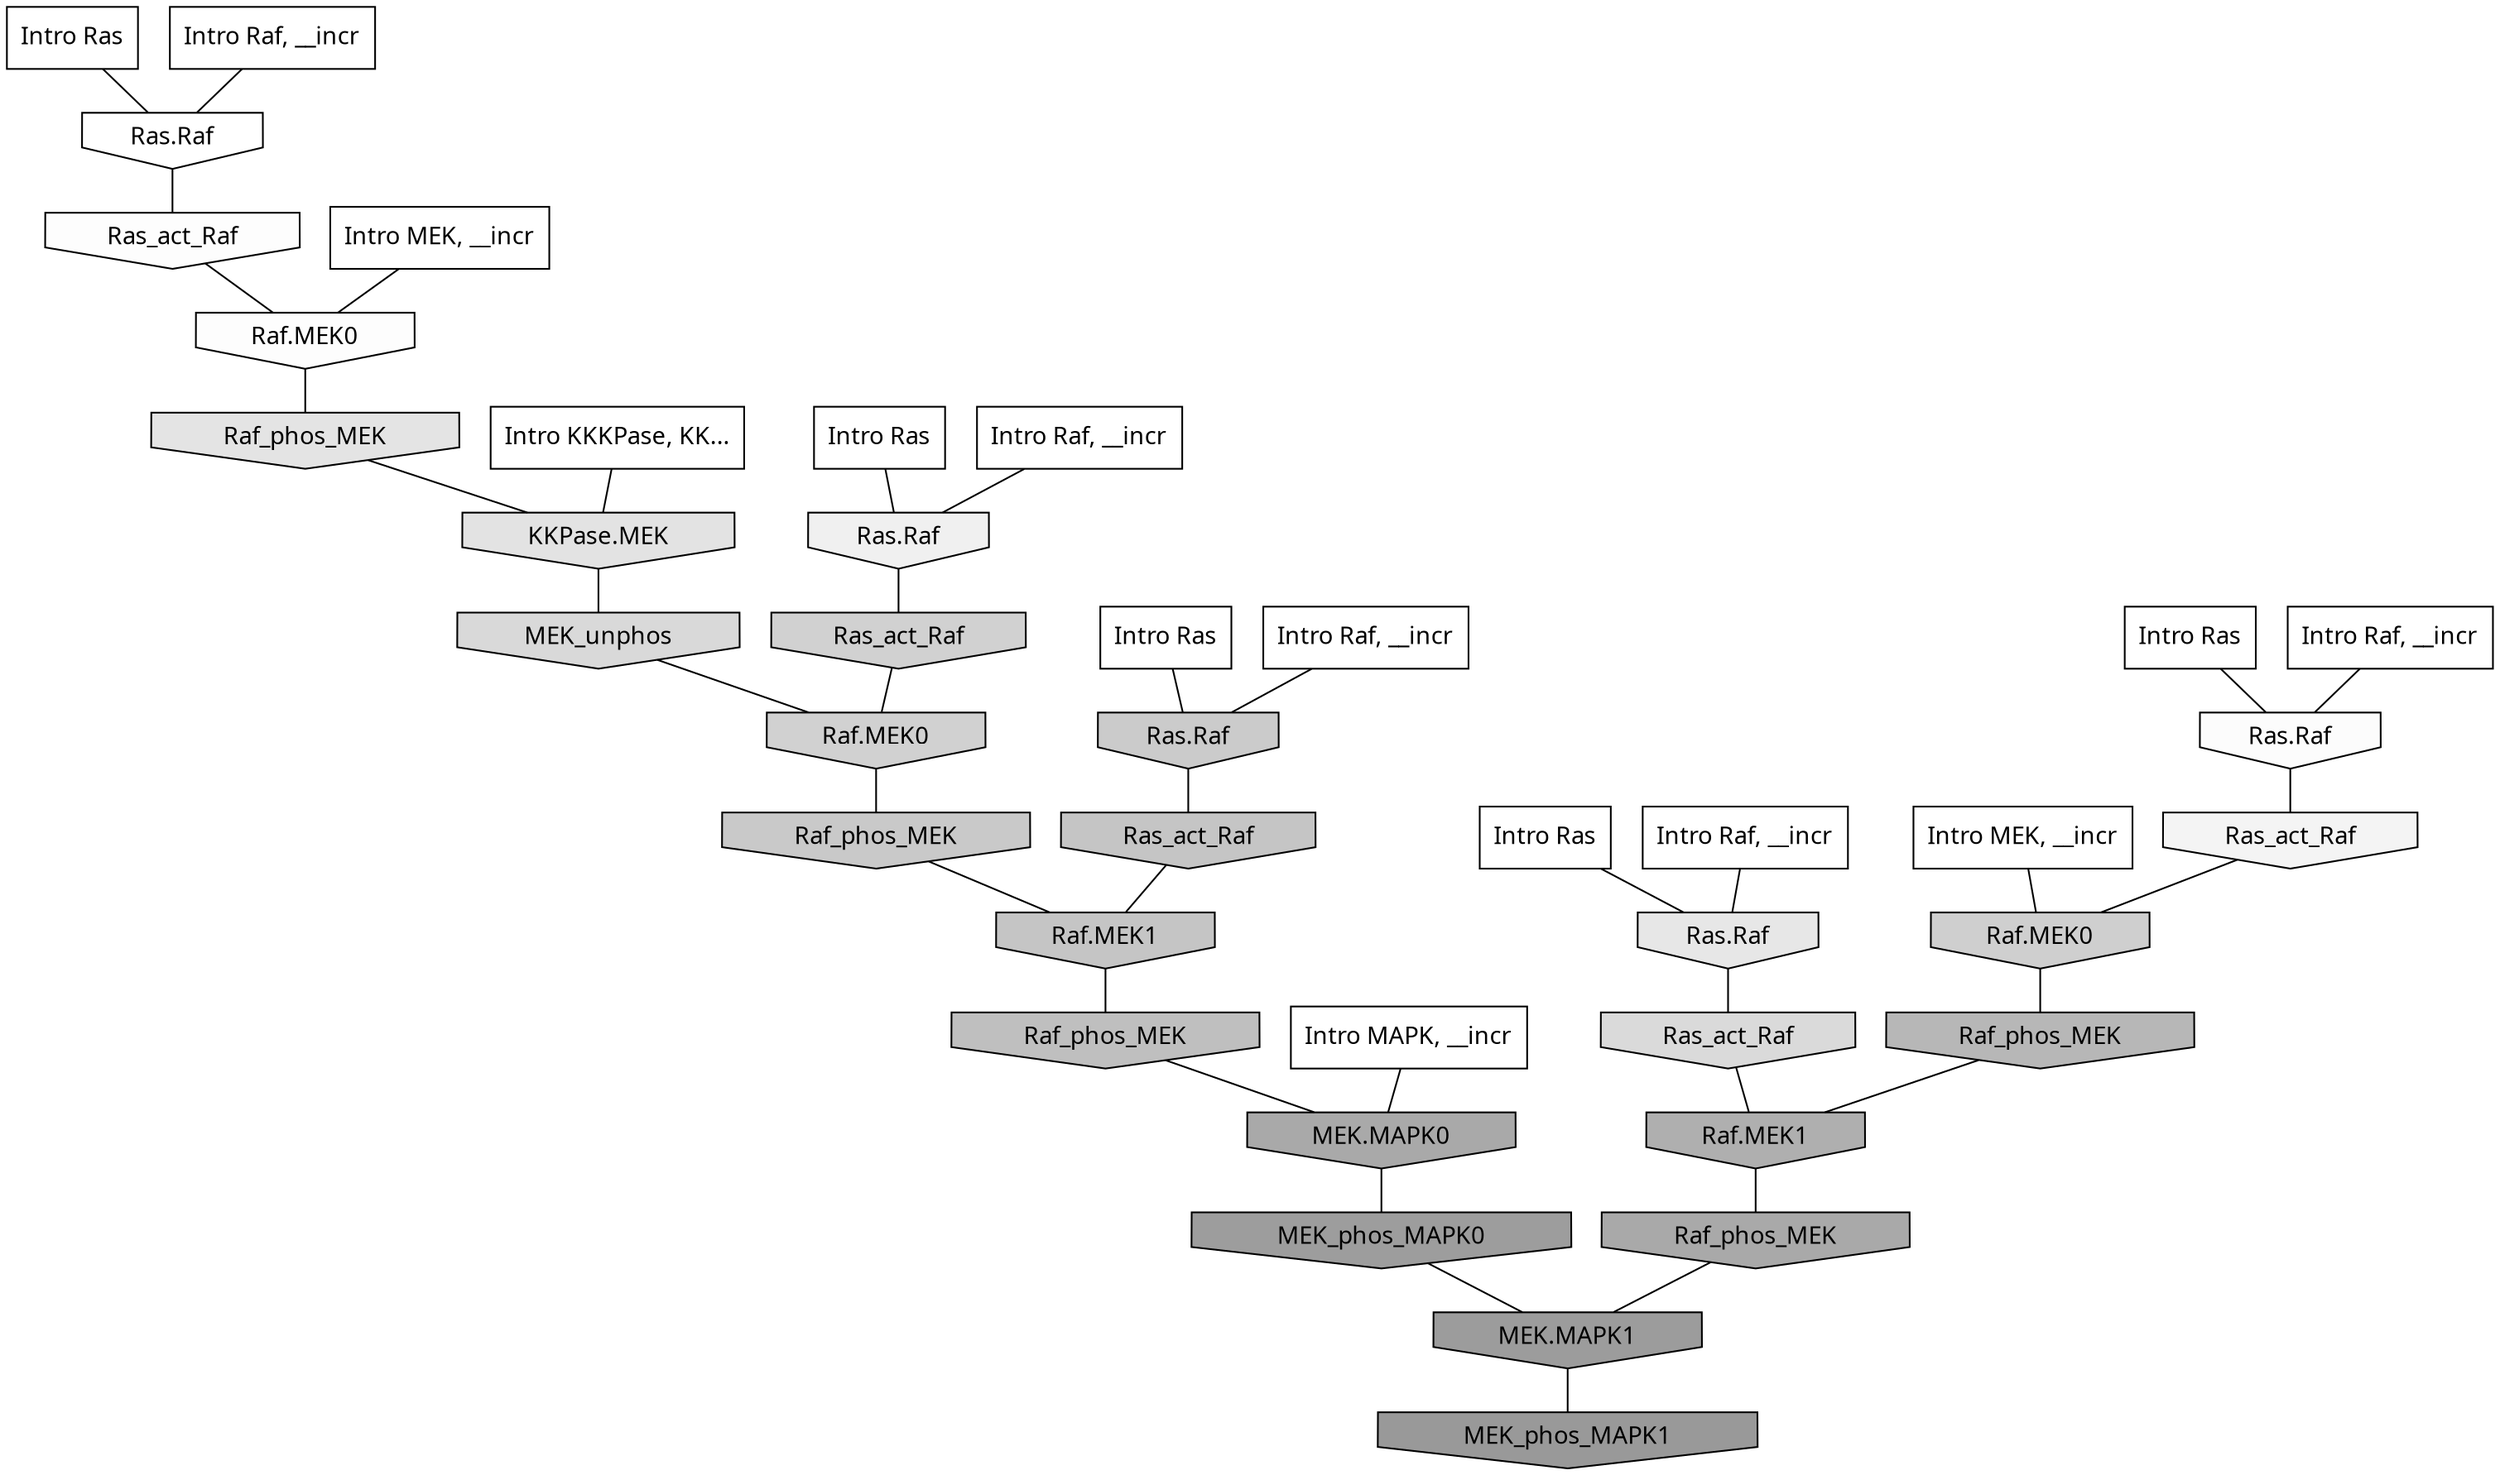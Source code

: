digraph G{
  rankdir="TB";
  ranksep=0.30;
  node [fontname="CMU Serif"];
  edge [fontname="CMU Serif"];
  
  6 [label="Intro Ras", shape=rectangle, style=filled, fillcolor="0.000 0.000 1.000"]
  
  36 [label="Intro Ras", shape=rectangle, style=filled, fillcolor="0.000 0.000 1.000"]
  
  76 [label="Intro Ras", shape=rectangle, style=filled, fillcolor="0.000 0.000 1.000"]
  
  78 [label="Intro Ras", shape=rectangle, style=filled, fillcolor="0.000 0.000 1.000"]
  
  79 [label="Intro Ras", shape=rectangle, style=filled, fillcolor="0.000 0.000 1.000"]
  
  159 [label="Intro Raf, __incr", shape=rectangle, style=filled, fillcolor="0.000 0.000 1.000"]
  
  671 [label="Intro Raf, __incr", shape=rectangle, style=filled, fillcolor="0.000 0.000 1.000"]
  
  678 [label="Intro Raf, __incr", shape=rectangle, style=filled, fillcolor="0.000 0.000 1.000"]
  
  917 [label="Intro Raf, __incr", shape=rectangle, style=filled, fillcolor="0.000 0.000 1.000"]
  
  971 [label="Intro Raf, __incr", shape=rectangle, style=filled, fillcolor="0.000 0.000 1.000"]
  
  1396 [label="Intro MEK, __incr", shape=rectangle, style=filled, fillcolor="0.000 0.000 1.000"]
  
  1682 [label="Intro MEK, __incr", shape=rectangle, style=filled, fillcolor="0.000 0.000 1.000"]
  
  2580 [label="Intro MAPK, __incr", shape=rectangle, style=filled, fillcolor="0.000 0.000 1.000"]
  
  3118 [label="Intro KKKPase, KK...", shape=rectangle, style=filled, fillcolor="0.000 0.000 1.000"]
  
  3237 [label="Ras.Raf", shape=invhouse, style=filled, fillcolor="0.000 0.000 1.000"]
  
  3360 [label="Ras_act_Raf", shape=invhouse, style=filled, fillcolor="0.000 0.000 0.991"]
  
  3362 [label="Raf.MEK0", shape=invhouse, style=filled, fillcolor="0.000 0.000 0.991"]
  
  3411 [label="Ras.Raf", shape=invhouse, style=filled, fillcolor="0.000 0.000 0.986"]
  
  3605 [label="Ras_act_Raf", shape=invhouse, style=filled, fillcolor="0.000 0.000 0.957"]
  
  3830 [label="Ras.Raf", shape=invhouse, style=filled, fillcolor="0.000 0.000 0.938"]
  
  4337 [label="Ras.Raf", shape=invhouse, style=filled, fillcolor="0.000 0.000 0.903"]
  
  4529 [label="Raf_phos_MEK", shape=invhouse, style=filled, fillcolor="0.000 0.000 0.892"]
  
  4572 [label="KKPase.MEK", shape=invhouse, style=filled, fillcolor="0.000 0.000 0.888"]
  
  5135 [label="Ras_act_Raf", shape=invhouse, style=filled, fillcolor="0.000 0.000 0.855"]
  
  5251 [label="MEK_unphos", shape=invhouse, style=filled, fillcolor="0.000 0.000 0.849"]
  
  5829 [label="Ras_act_Raf", shape=invhouse, style=filled, fillcolor="0.000 0.000 0.818"]
  
  5832 [label="Raf.MEK0", shape=invhouse, style=filled, fillcolor="0.000 0.000 0.818"]
  
  5984 [label="Raf.MEK0", shape=invhouse, style=filled, fillcolor="0.000 0.000 0.810"]
  
  6345 [label="Ras.Raf", shape=invhouse, style=filled, fillcolor="0.000 0.000 0.793"]
  
  6485 [label="Raf_phos_MEK", shape=invhouse, style=filled, fillcolor="0.000 0.000 0.787"]
  
  6921 [label="Ras_act_Raf", shape=invhouse, style=filled, fillcolor="0.000 0.000 0.771"]
  
  6925 [label="Raf.MEK1", shape=invhouse, style=filled, fillcolor="0.000 0.000 0.771"]
  
  7592 [label="Raf_phos_MEK", shape=invhouse, style=filled, fillcolor="0.000 0.000 0.750"]
  
  8694 [label="Raf_phos_MEK", shape=invhouse, style=filled, fillcolor="0.000 0.000 0.717"]
  
  10052 [label="Raf.MEK1", shape=invhouse, style=filled, fillcolor="0.000 0.000 0.685"]
  
  11120 [label="MEK.MAPK0", shape=invhouse, style=filled, fillcolor="0.000 0.000 0.664"]
  
  11162 [label="Raf_phos_MEK", shape=invhouse, style=filled, fillcolor="0.000 0.000 0.663"]
  
  14338 [label="MEK_phos_MAPK0", shape=invhouse, style=filled, fillcolor="0.000 0.000 0.614"]
  
  14587 [label="MEK.MAPK1", shape=invhouse, style=filled, fillcolor="0.000 0.000 0.610"]
  
  15293 [label="MEK_phos_MAPK1", shape=invhouse, style=filled, fillcolor="0.000 0.000 0.600"]
  
  
  14587 -> 15293 [dir=none, color="0.000 0.000 0.000"] 
  14338 -> 14587 [dir=none, color="0.000 0.000 0.000"] 
  11162 -> 14587 [dir=none, color="0.000 0.000 0.000"] 
  11120 -> 14338 [dir=none, color="0.000 0.000 0.000"] 
  10052 -> 11162 [dir=none, color="0.000 0.000 0.000"] 
  8694 -> 10052 [dir=none, color="0.000 0.000 0.000"] 
  7592 -> 11120 [dir=none, color="0.000 0.000 0.000"] 
  6925 -> 7592 [dir=none, color="0.000 0.000 0.000"] 
  6921 -> 6925 [dir=none, color="0.000 0.000 0.000"] 
  6485 -> 6925 [dir=none, color="0.000 0.000 0.000"] 
  6345 -> 6921 [dir=none, color="0.000 0.000 0.000"] 
  5984 -> 8694 [dir=none, color="0.000 0.000 0.000"] 
  5832 -> 6485 [dir=none, color="0.000 0.000 0.000"] 
  5829 -> 5832 [dir=none, color="0.000 0.000 0.000"] 
  5251 -> 5832 [dir=none, color="0.000 0.000 0.000"] 
  5135 -> 10052 [dir=none, color="0.000 0.000 0.000"] 
  4572 -> 5251 [dir=none, color="0.000 0.000 0.000"] 
  4529 -> 4572 [dir=none, color="0.000 0.000 0.000"] 
  4337 -> 5135 [dir=none, color="0.000 0.000 0.000"] 
  3830 -> 5829 [dir=none, color="0.000 0.000 0.000"] 
  3605 -> 5984 [dir=none, color="0.000 0.000 0.000"] 
  3411 -> 3605 [dir=none, color="0.000 0.000 0.000"] 
  3362 -> 4529 [dir=none, color="0.000 0.000 0.000"] 
  3360 -> 3362 [dir=none, color="0.000 0.000 0.000"] 
  3237 -> 3360 [dir=none, color="0.000 0.000 0.000"] 
  3118 -> 4572 [dir=none, color="0.000 0.000 0.000"] 
  2580 -> 11120 [dir=none, color="0.000 0.000 0.000"] 
  1682 -> 3362 [dir=none, color="0.000 0.000 0.000"] 
  1396 -> 5984 [dir=none, color="0.000 0.000 0.000"] 
  971 -> 3830 [dir=none, color="0.000 0.000 0.000"] 
  917 -> 4337 [dir=none, color="0.000 0.000 0.000"] 
  678 -> 3237 [dir=none, color="0.000 0.000 0.000"] 
  671 -> 3411 [dir=none, color="0.000 0.000 0.000"] 
  159 -> 6345 [dir=none, color="0.000 0.000 0.000"] 
  79 -> 3830 [dir=none, color="0.000 0.000 0.000"] 
  78 -> 3411 [dir=none, color="0.000 0.000 0.000"] 
  76 -> 4337 [dir=none, color="0.000 0.000 0.000"] 
  36 -> 6345 [dir=none, color="0.000 0.000 0.000"] 
  6 -> 3237 [dir=none, color="0.000 0.000 0.000"] 
  
  }

